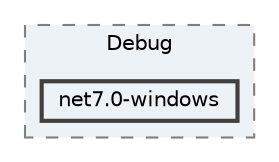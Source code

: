 digraph "obj/Debug/net7.0-windows"
{
 // LATEX_PDF_SIZE
  bgcolor="transparent";
  edge [fontname=Helvetica,fontsize=10,labelfontname=Helvetica,labelfontsize=10];
  node [fontname=Helvetica,fontsize=10,shape=box,height=0.2,width=0.4];
  compound=true
  subgraph clusterdir_a71c3b2ad23b9ff58220dd012d201987 {
    graph [ bgcolor="#edf2f7", pencolor="grey50", label="Debug", fontname=Helvetica,fontsize=10 style="filled,dashed", URL="dir_a71c3b2ad23b9ff58220dd012d201987.html",tooltip=""]
  dir_66e821f882308be91284a53e2fa87582 [label="net7.0-windows", fillcolor="#edf2f7", color="grey25", style="filled,bold", URL="dir_66e821f882308be91284a53e2fa87582.html",tooltip=""];
  }
}
